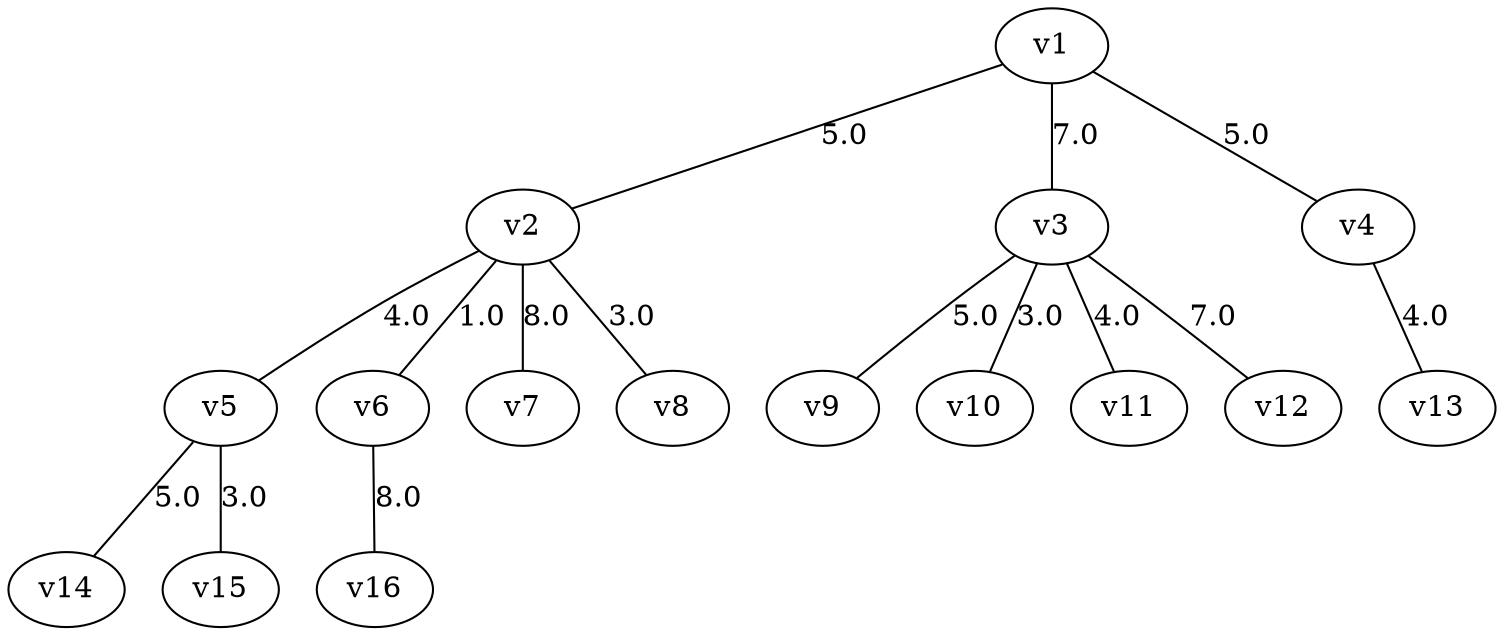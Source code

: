 graph G {
  v1 [ label="v1" ];
  v2 [ label="v2" ];
  v3 [ label="v3" ];
  v4 [ label="v4" ];
  v5 [ label="v5" ];
  v6 [ label="v6" ];
  v7 [ label="v7" ];
  v8 [ label="v8" ];
  v9 [ label="v9" ];
  v10 [ label="v10" ];
  v11 [ label="v11" ];
  v12 [ label="v12" ];
  v13 [ label="v13" ];
  v14 [ label="v14" ];
  v15 [ label="v15" ];
  v16 [ label="v16" ];
  v1 -- v2 [ label="5.0" ];
  v1 -- v3 [ label="7.0" ];
  v1 -- v4 [ label="5.0" ];
  v2 -- v5 [ label="4.0" ];
  v2 -- v6 [ label="1.0" ];
  v2 -- v7 [ label="8.0" ];
  v2 -- v8 [ label="3.0" ];
  v3 -- v9 [ label="5.0" ];
  v3 -- v10 [ label="3.0" ];
  v3 -- v11 [ label="4.0" ];
  v3 -- v12 [ label="7.0" ];
  v4 -- v13 [ label="4.0" ];
  v5 -- v14 [ label="5.0" ];
  v5 -- v15 [ label="3.0" ];
  v6 -- v16 [ label="8.0" ];
}

